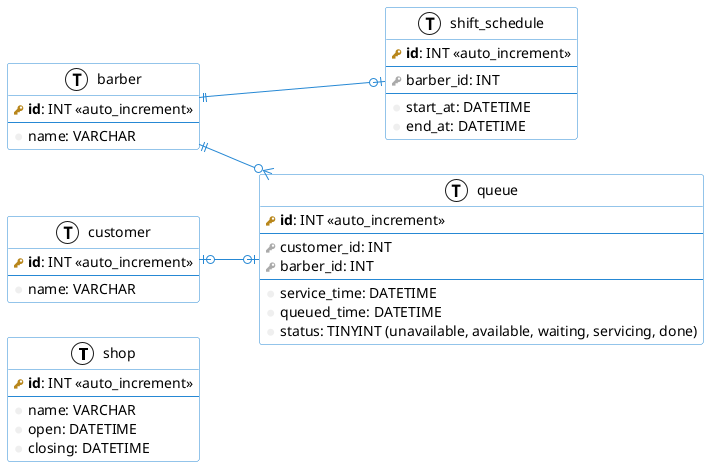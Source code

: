 @startuml

left to right direction
skinparam roundcorner 5
skinparam shadowing false
skinparam handwritten false
skinparam class {
    BackgroundColor white
    ArrowColor #2688d4
    BorderColor #2688d4
}

!define primary_key( x) <b><color:#b8861b><&key></color> x</b>
!define foreign_key( x) <color:#aaaaaa><&key></color> x
!define column( x) <color:#efefef><&media-record></color> x
!define table(x) entity x << (T, white) >>

table( shop ) {
  primary_key( id ): INT <<auto_increment>>
  --
  column( name ): VARCHAR
  column( open ): DATETIME
  column( closing ): DATETIME
}

table( barber ) {
  primary_key( id ): INT <<auto_increment>>
  --
  column( name ): VARCHAR
}

table( shift_schedule ) {
  primary_key( id ): INT <<auto_increment>>
  --
  foreign_key( barber_id ): INT
  --
  column( start_at ): DATETIME
  column( end_at ): DATETIME
}

table( customer ) {
  primary_key( id ): INT <<auto_increment>>
  --
  column( name ): VARCHAR
}

table( queue ) {
  primary_key( id ): INT <<auto_increment>>
  --
  foreign_key( customer_id ): INT
  foreign_key( barber_id ): INT
  --
  column( service_time ): DATETIME
  column( queued_time ): DATETIME
  column( status ): TINYINT (unavailable, available, waiting, servicing, done)
}

barber ||--o| shift_schedule
barber ||--o{ queue
customer |o--o| queue